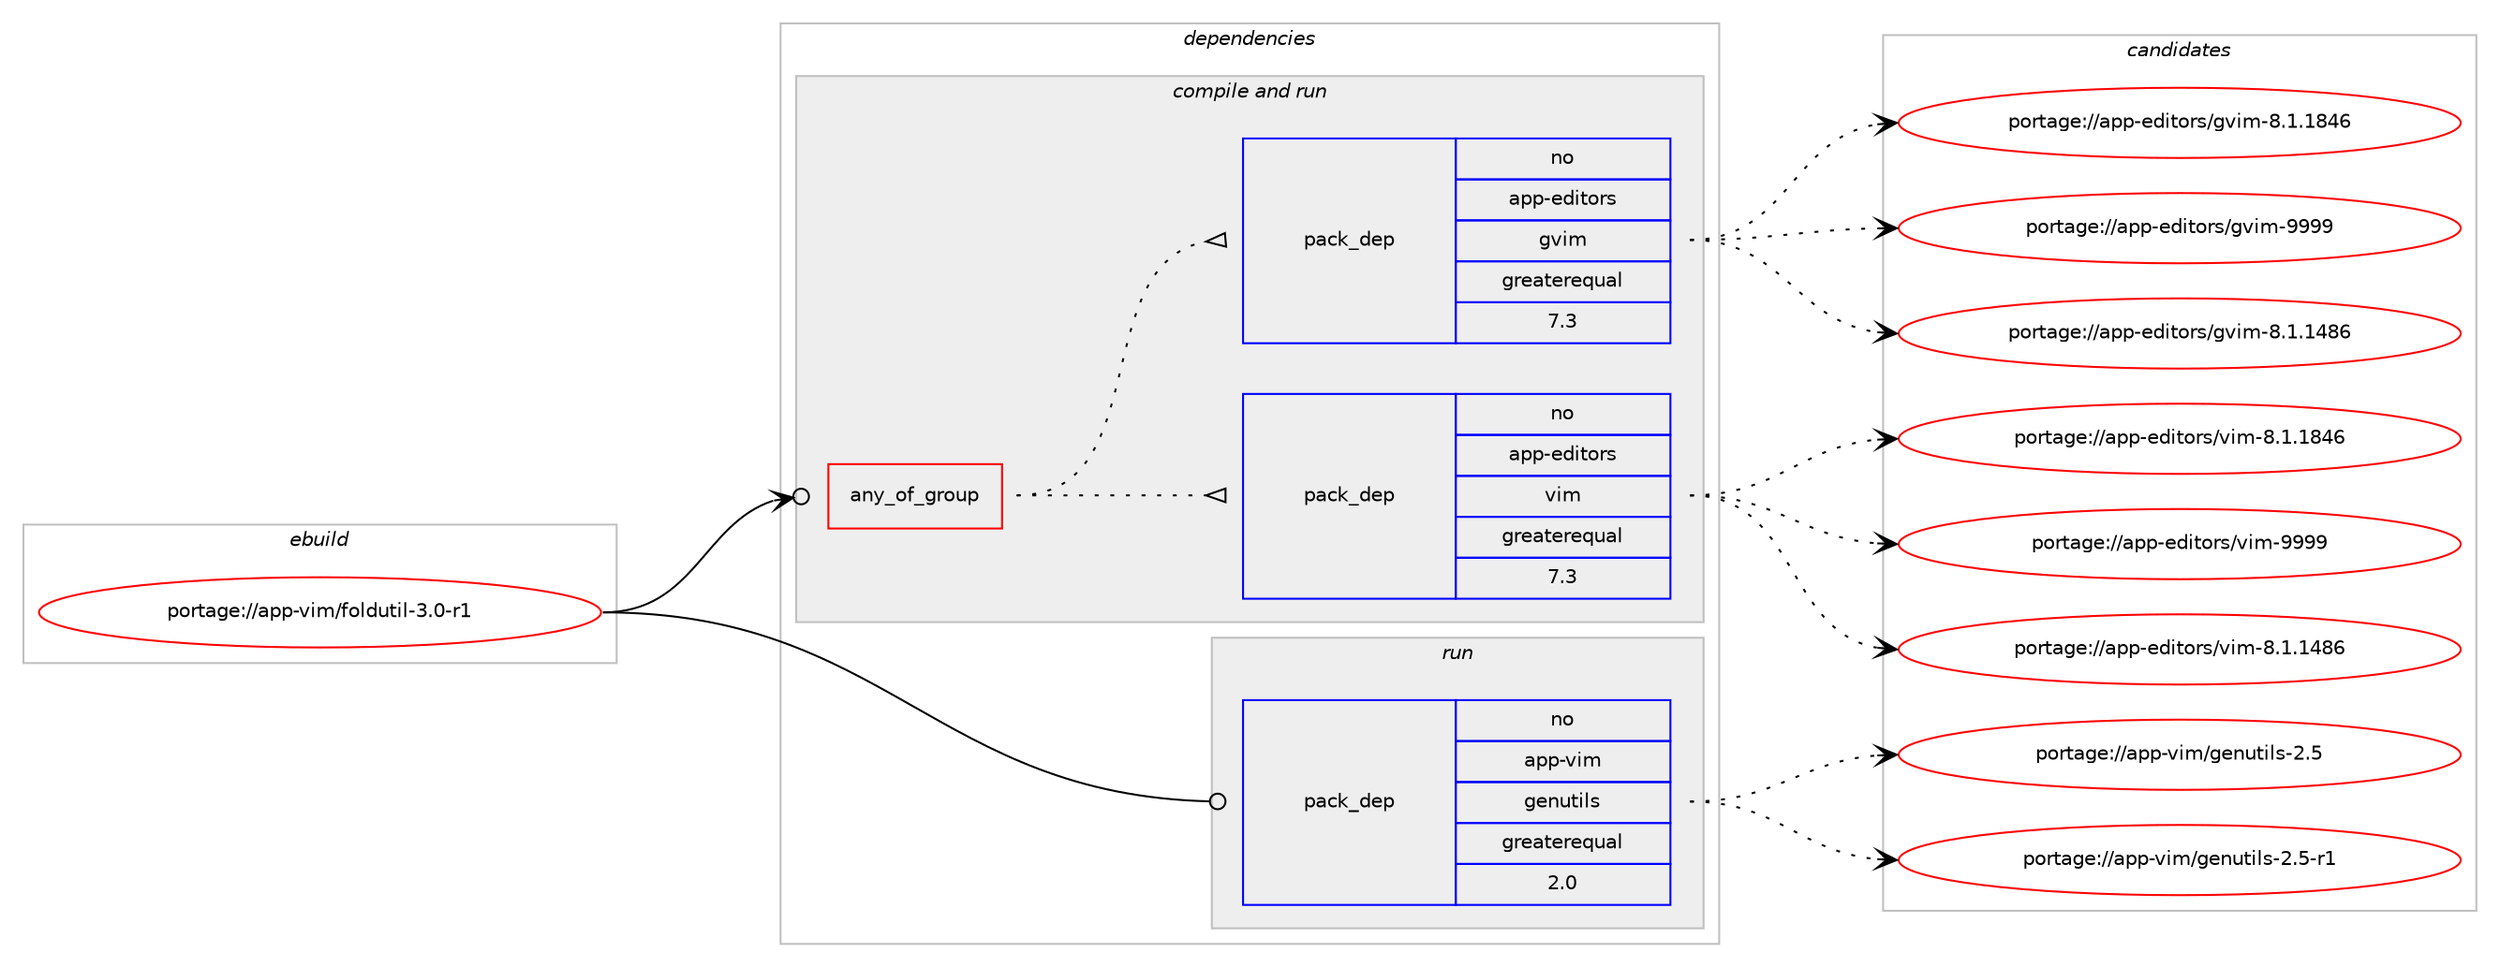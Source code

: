 digraph prolog {

# *************
# Graph options
# *************

newrank=true;
concentrate=true;
compound=true;
graph [rankdir=LR,fontname=Helvetica,fontsize=10,ranksep=1.5];#, ranksep=2.5, nodesep=0.2];
edge  [arrowhead=vee];
node  [fontname=Helvetica,fontsize=10];

# **********
# The ebuild
# **********

subgraph cluster_leftcol {
color=gray;
rank=same;
label=<<i>ebuild</i>>;
id [label="portage://app-vim/foldutil-3.0-r1", color=red, width=4, href="../app-vim/foldutil-3.0-r1.svg"];
}

# ****************
# The dependencies
# ****************

subgraph cluster_midcol {
color=gray;
label=<<i>dependencies</i>>;
subgraph cluster_compile {
fillcolor="#eeeeee";
style=filled;
label=<<i>compile</i>>;
}
subgraph cluster_compileandrun {
fillcolor="#eeeeee";
style=filled;
label=<<i>compile and run</i>>;
subgraph any897 {
dependency49372 [label=<<TABLE BORDER="0" CELLBORDER="1" CELLSPACING="0" CELLPADDING="4"><TR><TD CELLPADDING="10">any_of_group</TD></TR></TABLE>>, shape=none, color=red];subgraph pack36761 {
dependency49373 [label=<<TABLE BORDER="0" CELLBORDER="1" CELLSPACING="0" CELLPADDING="4" WIDTH="220"><TR><TD ROWSPAN="6" CELLPADDING="30">pack_dep</TD></TR><TR><TD WIDTH="110">no</TD></TR><TR><TD>app-editors</TD></TR><TR><TD>vim</TD></TR><TR><TD>greaterequal</TD></TR><TR><TD>7.3</TD></TR></TABLE>>, shape=none, color=blue];
}
dependency49372:e -> dependency49373:w [weight=20,style="dotted",arrowhead="oinv"];
subgraph pack36762 {
dependency49374 [label=<<TABLE BORDER="0" CELLBORDER="1" CELLSPACING="0" CELLPADDING="4" WIDTH="220"><TR><TD ROWSPAN="6" CELLPADDING="30">pack_dep</TD></TR><TR><TD WIDTH="110">no</TD></TR><TR><TD>app-editors</TD></TR><TR><TD>gvim</TD></TR><TR><TD>greaterequal</TD></TR><TR><TD>7.3</TD></TR></TABLE>>, shape=none, color=blue];
}
dependency49372:e -> dependency49374:w [weight=20,style="dotted",arrowhead="oinv"];
}
id:e -> dependency49372:w [weight=20,style="solid",arrowhead="odotvee"];
}
subgraph cluster_run {
fillcolor="#eeeeee";
style=filled;
label=<<i>run</i>>;
subgraph pack36763 {
dependency49375 [label=<<TABLE BORDER="0" CELLBORDER="1" CELLSPACING="0" CELLPADDING="4" WIDTH="220"><TR><TD ROWSPAN="6" CELLPADDING="30">pack_dep</TD></TR><TR><TD WIDTH="110">no</TD></TR><TR><TD>app-vim</TD></TR><TR><TD>genutils</TD></TR><TR><TD>greaterequal</TD></TR><TR><TD>2.0</TD></TR></TABLE>>, shape=none, color=blue];
}
id:e -> dependency49375:w [weight=20,style="solid",arrowhead="odot"];
}
}

# **************
# The candidates
# **************

subgraph cluster_choices {
rank=same;
color=gray;
label=<<i>candidates</i>>;

subgraph choice36761 {
color=black;
nodesep=1;
choiceportage971121124510110010511611111411547118105109455646494649525654 [label="portage://app-editors/vim-8.1.1486", color=red, width=4,href="../app-editors/vim-8.1.1486.svg"];
choiceportage971121124510110010511611111411547118105109455646494649565254 [label="portage://app-editors/vim-8.1.1846", color=red, width=4,href="../app-editors/vim-8.1.1846.svg"];
choiceportage9711211245101100105116111114115471181051094557575757 [label="portage://app-editors/vim-9999", color=red, width=4,href="../app-editors/vim-9999.svg"];
dependency49373:e -> choiceportage971121124510110010511611111411547118105109455646494649525654:w [style=dotted,weight="100"];
dependency49373:e -> choiceportage971121124510110010511611111411547118105109455646494649565254:w [style=dotted,weight="100"];
dependency49373:e -> choiceportage9711211245101100105116111114115471181051094557575757:w [style=dotted,weight="100"];
}
subgraph choice36762 {
color=black;
nodesep=1;
choiceportage971121124510110010511611111411547103118105109455646494649525654 [label="portage://app-editors/gvim-8.1.1486", color=red, width=4,href="../app-editors/gvim-8.1.1486.svg"];
choiceportage971121124510110010511611111411547103118105109455646494649565254 [label="portage://app-editors/gvim-8.1.1846", color=red, width=4,href="../app-editors/gvim-8.1.1846.svg"];
choiceportage9711211245101100105116111114115471031181051094557575757 [label="portage://app-editors/gvim-9999", color=red, width=4,href="../app-editors/gvim-9999.svg"];
dependency49374:e -> choiceportage971121124510110010511611111411547103118105109455646494649525654:w [style=dotted,weight="100"];
dependency49374:e -> choiceportage971121124510110010511611111411547103118105109455646494649565254:w [style=dotted,weight="100"];
dependency49374:e -> choiceportage9711211245101100105116111114115471031181051094557575757:w [style=dotted,weight="100"];
}
subgraph choice36763 {
color=black;
nodesep=1;
choiceportage97112112451181051094710310111011711610510811545504653 [label="portage://app-vim/genutils-2.5", color=red, width=4,href="../app-vim/genutils-2.5.svg"];
choiceportage971121124511810510947103101110117116105108115455046534511449 [label="portage://app-vim/genutils-2.5-r1", color=red, width=4,href="../app-vim/genutils-2.5-r1.svg"];
dependency49375:e -> choiceportage97112112451181051094710310111011711610510811545504653:w [style=dotted,weight="100"];
dependency49375:e -> choiceportage971121124511810510947103101110117116105108115455046534511449:w [style=dotted,weight="100"];
}
}

}
